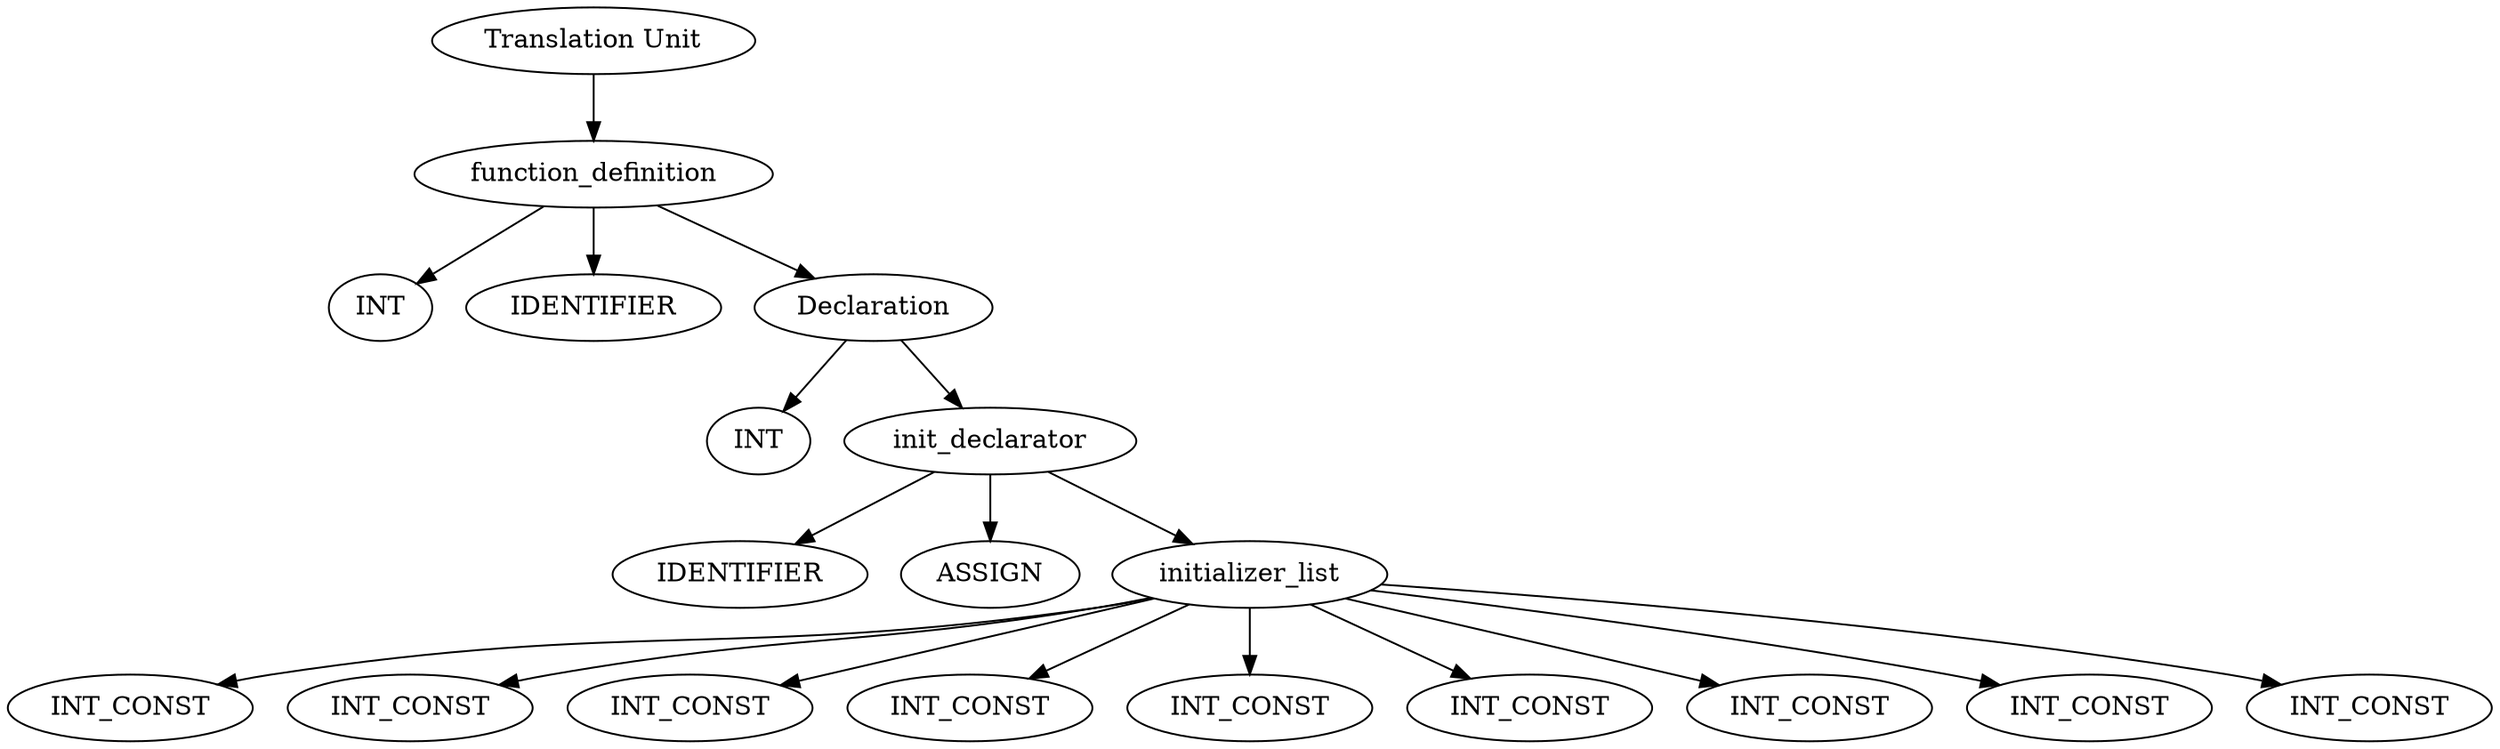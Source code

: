 digraph G {
0[label = "Translation Unit"];
0 -> 18
18[label = "function_definition"];
18 -> 1
1[label = "INT"];
18 -> 2
2[label = "IDENTIFIER"];
18 -> 17
17[label = "Declaration"];
17 -> 3
3[label = "INT"];
17 -> 15
15[label = "init_declarator"];
15 -> 4
4[label = "IDENTIFIER"];
15 -> 16
16[label = "ASSIGN"];
15 -> 6
6[label = "initializer_list"];
6 -> 5
5[label = "INT_CONST"];
6 -> 7
7[label = "INT_CONST"];
6 -> 8
8[label = "INT_CONST"];
6 -> 9
9[label = "INT_CONST"];
6 -> 10
10[label = "INT_CONST"];
6 -> 11
11[label = "INT_CONST"];
6 -> 12
12[label = "INT_CONST"];
6 -> 13
13[label = "INT_CONST"];
6 -> 14
14[label = "INT_CONST"];
}